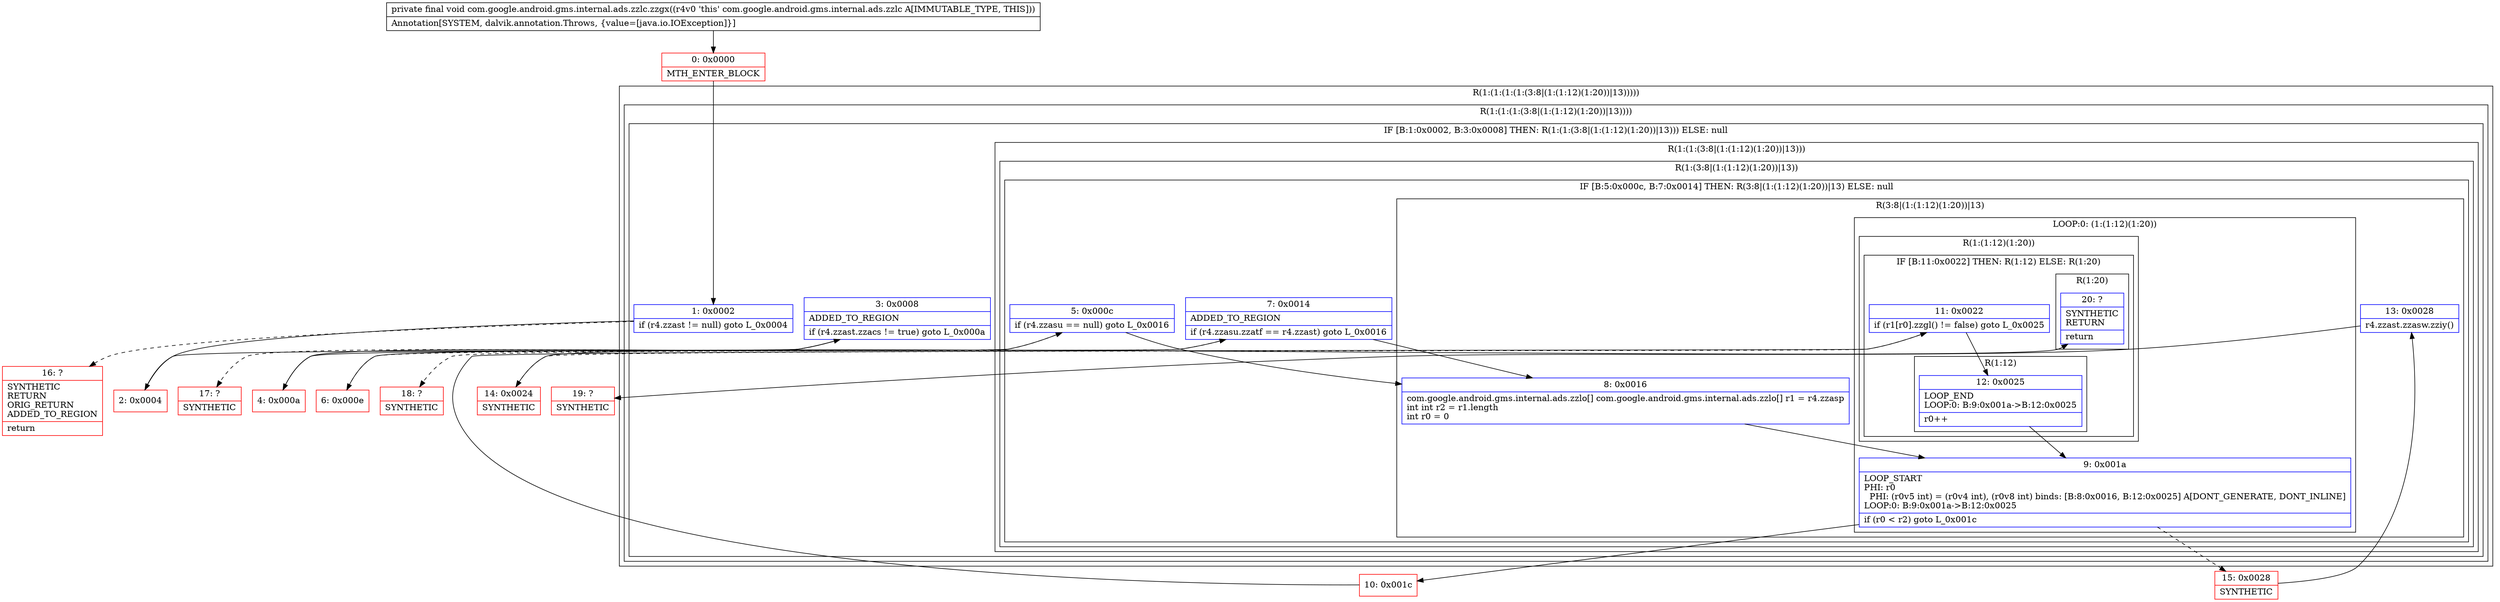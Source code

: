 digraph "CFG forcom.google.android.gms.internal.ads.zzlc.zzgx()V" {
subgraph cluster_Region_2044875415 {
label = "R(1:(1:(1:(1:(3:8|(1:(1:12)(1:20))|13)))))";
node [shape=record,color=blue];
subgraph cluster_Region_951903649 {
label = "R(1:(1:(1:(3:8|(1:(1:12)(1:20))|13))))";
node [shape=record,color=blue];
subgraph cluster_IfRegion_1562858322 {
label = "IF [B:1:0x0002, B:3:0x0008] THEN: R(1:(1:(3:8|(1:(1:12)(1:20))|13))) ELSE: null";
node [shape=record,color=blue];
Node_1 [shape=record,label="{1\:\ 0x0002|if (r4.zzast != null) goto L_0x0004\l}"];
Node_3 [shape=record,label="{3\:\ 0x0008|ADDED_TO_REGION\l|if (r4.zzast.zzacs != true) goto L_0x000a\l}"];
subgraph cluster_Region_328283252 {
label = "R(1:(1:(3:8|(1:(1:12)(1:20))|13)))";
node [shape=record,color=blue];
subgraph cluster_Region_2014095995 {
label = "R(1:(3:8|(1:(1:12)(1:20))|13))";
node [shape=record,color=blue];
subgraph cluster_IfRegion_658688310 {
label = "IF [B:5:0x000c, B:7:0x0014] THEN: R(3:8|(1:(1:12)(1:20))|13) ELSE: null";
node [shape=record,color=blue];
Node_5 [shape=record,label="{5\:\ 0x000c|if (r4.zzasu == null) goto L_0x0016\l}"];
Node_7 [shape=record,label="{7\:\ 0x0014|ADDED_TO_REGION\l|if (r4.zzasu.zzatf == r4.zzast) goto L_0x0016\l}"];
subgraph cluster_Region_1926538078 {
label = "R(3:8|(1:(1:12)(1:20))|13)";
node [shape=record,color=blue];
Node_8 [shape=record,label="{8\:\ 0x0016|com.google.android.gms.internal.ads.zzlo[] com.google.android.gms.internal.ads.zzlo[] r1 = r4.zzasp\lint int r2 = r1.length\lint r0 = 0\l}"];
subgraph cluster_LoopRegion_429206970 {
label = "LOOP:0: (1:(1:12)(1:20))";
node [shape=record,color=blue];
Node_9 [shape=record,label="{9\:\ 0x001a|LOOP_START\lPHI: r0 \l  PHI: (r0v5 int) = (r0v4 int), (r0v8 int) binds: [B:8:0x0016, B:12:0x0025] A[DONT_GENERATE, DONT_INLINE]\lLOOP:0: B:9:0x001a\-\>B:12:0x0025\l|if (r0 \< r2) goto L_0x001c\l}"];
subgraph cluster_Region_1075360591 {
label = "R(1:(1:12)(1:20))";
node [shape=record,color=blue];
subgraph cluster_IfRegion_188983601 {
label = "IF [B:11:0x0022] THEN: R(1:12) ELSE: R(1:20)";
node [shape=record,color=blue];
Node_11 [shape=record,label="{11\:\ 0x0022|if (r1[r0].zzgl() != false) goto L_0x0025\l}"];
subgraph cluster_Region_1732431633 {
label = "R(1:12)";
node [shape=record,color=blue];
Node_12 [shape=record,label="{12\:\ 0x0025|LOOP_END\lLOOP:0: B:9:0x001a\-\>B:12:0x0025\l|r0++\l}"];
}
subgraph cluster_Region_1521487276 {
label = "R(1:20)";
node [shape=record,color=blue];
Node_20 [shape=record,label="{20\:\ ?|SYNTHETIC\lRETURN\l|return\l}"];
}
}
}
}
Node_13 [shape=record,label="{13\:\ 0x0028|r4.zzast.zzasw.zziy()\l}"];
}
}
}
}
}
}
}
Node_0 [shape=record,color=red,label="{0\:\ 0x0000|MTH_ENTER_BLOCK\l}"];
Node_2 [shape=record,color=red,label="{2\:\ 0x0004}"];
Node_4 [shape=record,color=red,label="{4\:\ 0x000a}"];
Node_6 [shape=record,color=red,label="{6\:\ 0x000e}"];
Node_10 [shape=record,color=red,label="{10\:\ 0x001c}"];
Node_14 [shape=record,color=red,label="{14\:\ 0x0024|SYNTHETIC\l}"];
Node_15 [shape=record,color=red,label="{15\:\ 0x0028|SYNTHETIC\l}"];
Node_16 [shape=record,color=red,label="{16\:\ ?|SYNTHETIC\lRETURN\lORIG_RETURN\lADDED_TO_REGION\l|return\l}"];
Node_17 [shape=record,color=red,label="{17\:\ ?|SYNTHETIC\l}"];
Node_18 [shape=record,color=red,label="{18\:\ ?|SYNTHETIC\l}"];
Node_19 [shape=record,color=red,label="{19\:\ ?|SYNTHETIC\l}"];
MethodNode[shape=record,label="{private final void com.google.android.gms.internal.ads.zzlc.zzgx((r4v0 'this' com.google.android.gms.internal.ads.zzlc A[IMMUTABLE_TYPE, THIS]))  | Annotation[SYSTEM, dalvik.annotation.Throws, \{value=[java.io.IOException]\}]\l}"];
MethodNode -> Node_0;
Node_1 -> Node_2;
Node_1 -> Node_16[style=dashed];
Node_3 -> Node_4;
Node_3 -> Node_17[style=dashed];
Node_5 -> Node_6[style=dashed];
Node_5 -> Node_8;
Node_7 -> Node_8;
Node_7 -> Node_18[style=dashed];
Node_8 -> Node_9;
Node_9 -> Node_10;
Node_9 -> Node_15[style=dashed];
Node_11 -> Node_12;
Node_11 -> Node_14[style=dashed];
Node_12 -> Node_9;
Node_13 -> Node_19;
Node_0 -> Node_1;
Node_2 -> Node_3;
Node_4 -> Node_5;
Node_6 -> Node_7;
Node_10 -> Node_11;
Node_14 -> Node_20;
Node_15 -> Node_13;
}

